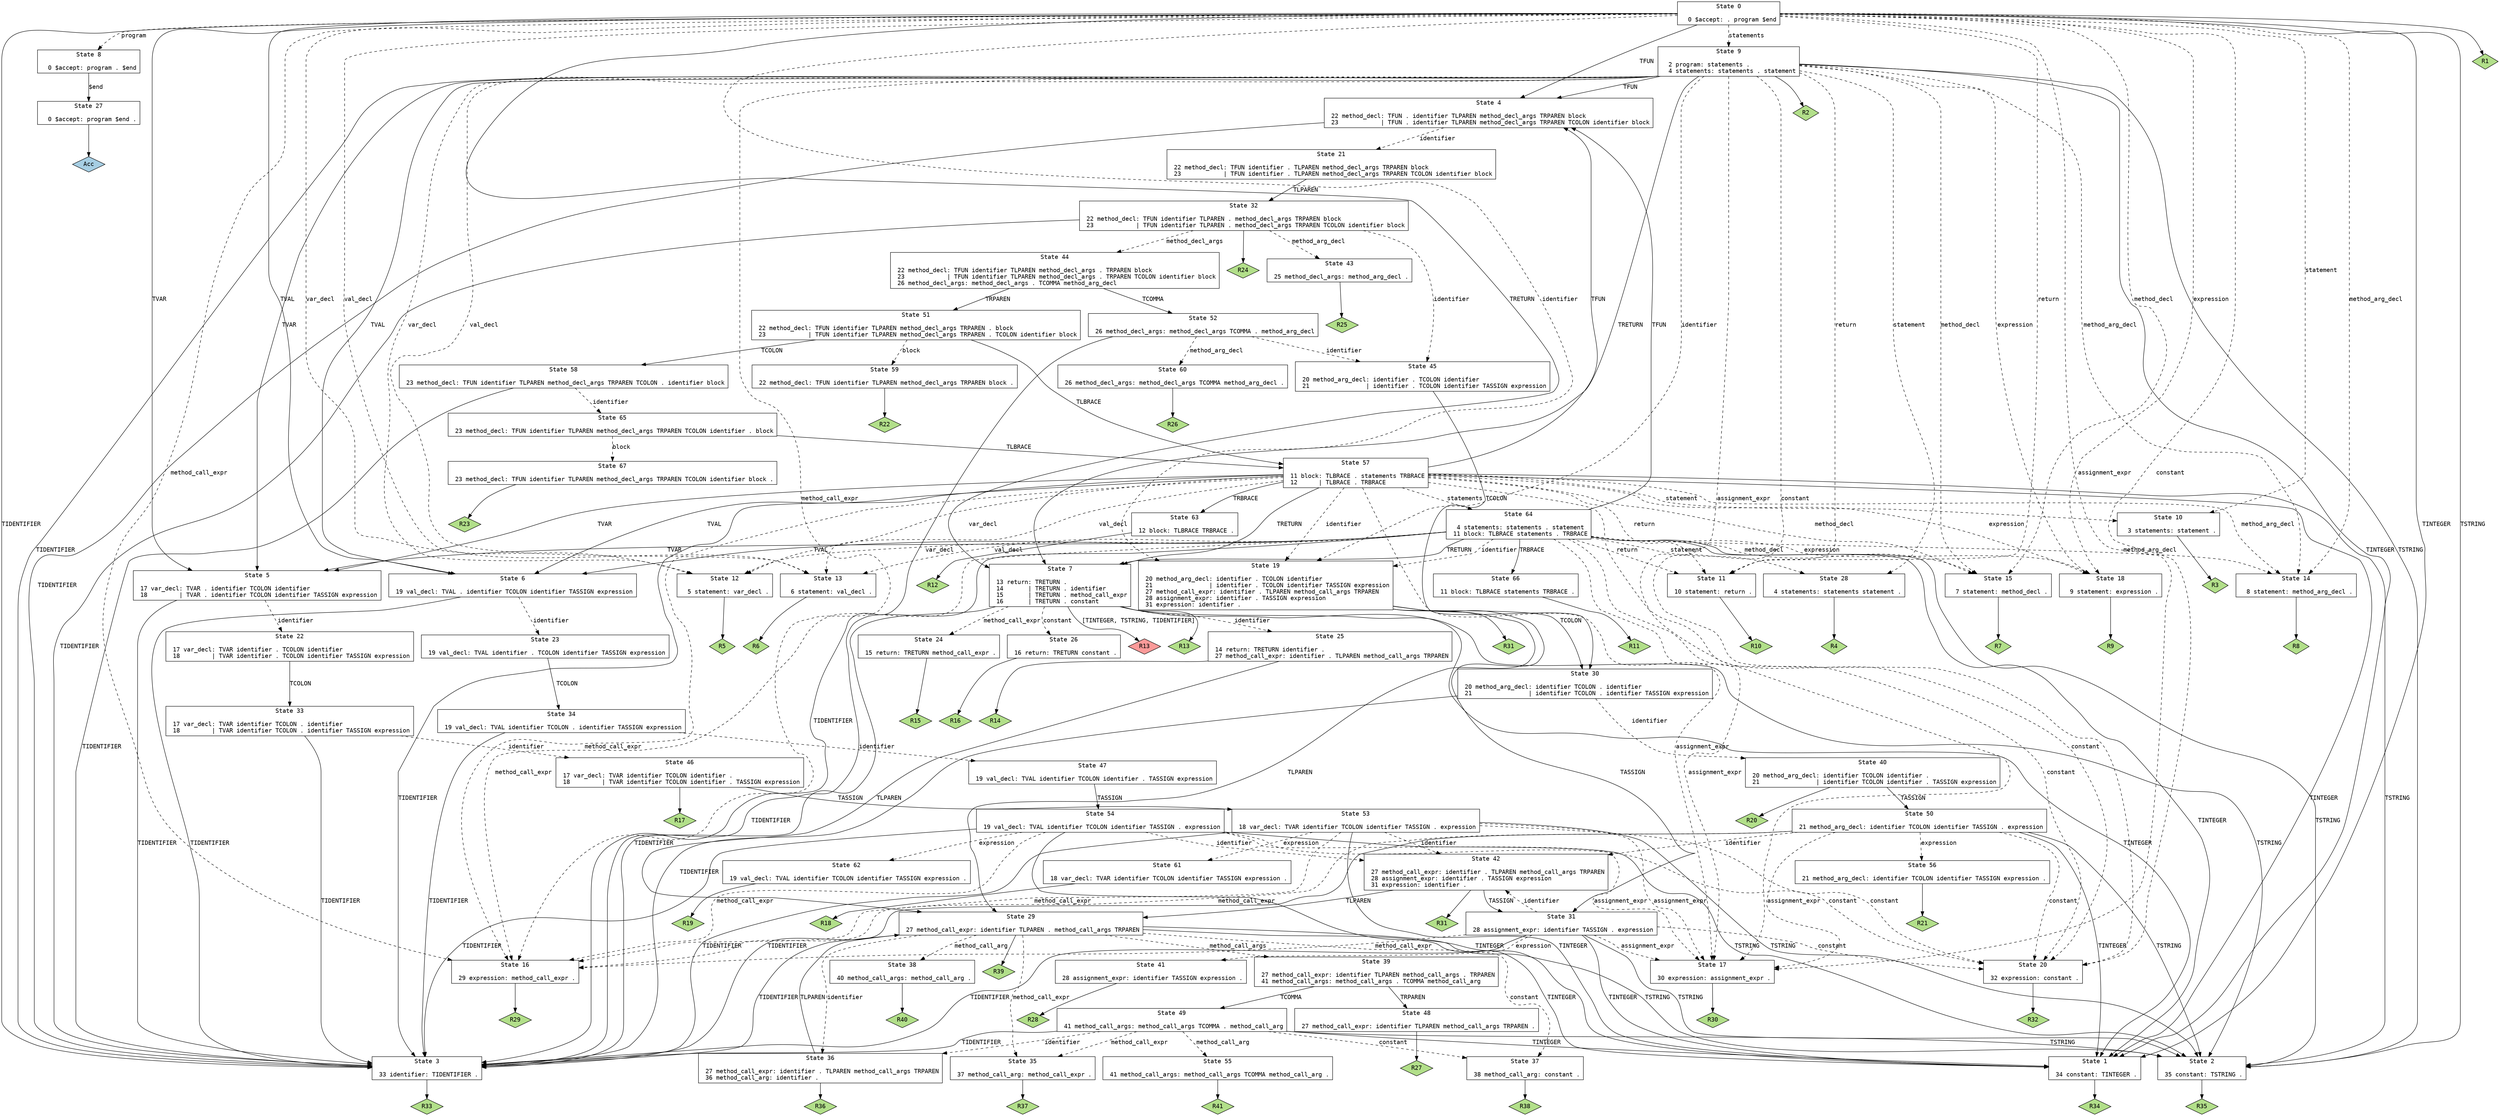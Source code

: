 // Generated by bison.
// Report bugs to <http://sourceforge.net/p/winflexbison/tickets>.
// Home page: <http://sourceforge.net/projects/winflexbison/>.

digraph "Parser.y"
{
  node [fontname = courier, shape = box, colorscheme = paired6]
  edge [fontname = courier]

  0 [label="State 0\n\l  0 $accept: . program $end\l"]
  0 -> 1 [style=solid label="TINTEGER"]
  0 -> 2 [style=solid label="TSTRING"]
  0 -> 3 [style=solid label="TIDENTIFIER"]
  0 -> 4 [style=solid label="TFUN"]
  0 -> 5 [style=solid label="TVAR"]
  0 -> 6 [style=solid label="TVAL"]
  0 -> 7 [style=solid label="TRETURN"]
  0 -> 8 [style=dashed label="program"]
  0 -> 9 [style=dashed label="statements"]
  0 -> 10 [style=dashed label="statement"]
  0 -> 11 [style=dashed label="return"]
  0 -> 12 [style=dashed label="var_decl"]
  0 -> 13 [style=dashed label="val_decl"]
  0 -> 14 [style=dashed label="method_arg_decl"]
  0 -> 15 [style=dashed label="method_decl"]
  0 -> 16 [style=dashed label="method_call_expr"]
  0 -> 17 [style=dashed label="assignment_expr"]
  0 -> 18 [style=dashed label="expression"]
  0 -> 19 [style=dashed label="identifier"]
  0 -> 20 [style=dashed label="constant"]
  0 -> "0R1" [style=solid]
 "0R1" [label="R1", fillcolor=3, shape=diamond, style=filled]
  1 [label="State 1\n\l 34 constant: TINTEGER .\l"]
  1 -> "1R34" [style=solid]
 "1R34" [label="R34", fillcolor=3, shape=diamond, style=filled]
  2 [label="State 2\n\l 35 constant: TSTRING .\l"]
  2 -> "2R35" [style=solid]
 "2R35" [label="R35", fillcolor=3, shape=diamond, style=filled]
  3 [label="State 3\n\l 33 identifier: TIDENTIFIER .\l"]
  3 -> "3R33" [style=solid]
 "3R33" [label="R33", fillcolor=3, shape=diamond, style=filled]
  4 [label="State 4\n\l 22 method_decl: TFUN . identifier TLPAREN method_decl_args TRPAREN block\l 23            | TFUN . identifier TLPAREN method_decl_args TRPAREN TCOLON identifier block\l"]
  4 -> 3 [style=solid label="TIDENTIFIER"]
  4 -> 21 [style=dashed label="identifier"]
  5 [label="State 5\n\l 17 var_decl: TVAR . identifier TCOLON identifier\l 18         | TVAR . identifier TCOLON identifier TASSIGN expression\l"]
  5 -> 3 [style=solid label="TIDENTIFIER"]
  5 -> 22 [style=dashed label="identifier"]
  6 [label="State 6\n\l 19 val_decl: TVAL . identifier TCOLON identifier TASSIGN expression\l"]
  6 -> 3 [style=solid label="TIDENTIFIER"]
  6 -> 23 [style=dashed label="identifier"]
  7 [label="State 7\n\l 13 return: TRETURN .\l 14       | TRETURN . identifier\l 15       | TRETURN . method_call_expr\l 16       | TRETURN . constant\l"]
  7 -> 1 [style=solid label="TINTEGER"]
  7 -> 2 [style=solid label="TSTRING"]
  7 -> 3 [style=solid label="TIDENTIFIER"]
  7 -> 24 [style=dashed label="method_call_expr"]
  7 -> 25 [style=dashed label="identifier"]
  7 -> 26 [style=dashed label="constant"]
  7 -> "7R13d" [label="[TINTEGER, TSTRING, TIDENTIFIER]", style=solid]
 "7R13d" [label="R13", fillcolor=5, shape=diamond, style=filled]
  7 -> "7R13" [style=solid]
 "7R13" [label="R13", fillcolor=3, shape=diamond, style=filled]
  8 [label="State 8\n\l  0 $accept: program . $end\l"]
  8 -> 27 [style=solid label="$end"]
  9 [label="State 9\n\l  2 program: statements .\l  4 statements: statements . statement\l"]
  9 -> 1 [style=solid label="TINTEGER"]
  9 -> 2 [style=solid label="TSTRING"]
  9 -> 3 [style=solid label="TIDENTIFIER"]
  9 -> 4 [style=solid label="TFUN"]
  9 -> 5 [style=solid label="TVAR"]
  9 -> 6 [style=solid label="TVAL"]
  9 -> 7 [style=solid label="TRETURN"]
  9 -> 28 [style=dashed label="statement"]
  9 -> 11 [style=dashed label="return"]
  9 -> 12 [style=dashed label="var_decl"]
  9 -> 13 [style=dashed label="val_decl"]
  9 -> 14 [style=dashed label="method_arg_decl"]
  9 -> 15 [style=dashed label="method_decl"]
  9 -> 16 [style=dashed label="method_call_expr"]
  9 -> 17 [style=dashed label="assignment_expr"]
  9 -> 18 [style=dashed label="expression"]
  9 -> 19 [style=dashed label="identifier"]
  9 -> 20 [style=dashed label="constant"]
  9 -> "9R2" [style=solid]
 "9R2" [label="R2", fillcolor=3, shape=diamond, style=filled]
  10 [label="State 10\n\l  3 statements: statement .\l"]
  10 -> "10R3" [style=solid]
 "10R3" [label="R3", fillcolor=3, shape=diamond, style=filled]
  11 [label="State 11\n\l 10 statement: return .\l"]
  11 -> "11R10" [style=solid]
 "11R10" [label="R10", fillcolor=3, shape=diamond, style=filled]
  12 [label="State 12\n\l  5 statement: var_decl .\l"]
  12 -> "12R5" [style=solid]
 "12R5" [label="R5", fillcolor=3, shape=diamond, style=filled]
  13 [label="State 13\n\l  6 statement: val_decl .\l"]
  13 -> "13R6" [style=solid]
 "13R6" [label="R6", fillcolor=3, shape=diamond, style=filled]
  14 [label="State 14\n\l  8 statement: method_arg_decl .\l"]
  14 -> "14R8" [style=solid]
 "14R8" [label="R8", fillcolor=3, shape=diamond, style=filled]
  15 [label="State 15\n\l  7 statement: method_decl .\l"]
  15 -> "15R7" [style=solid]
 "15R7" [label="R7", fillcolor=3, shape=diamond, style=filled]
  16 [label="State 16\n\l 29 expression: method_call_expr .\l"]
  16 -> "16R29" [style=solid]
 "16R29" [label="R29", fillcolor=3, shape=diamond, style=filled]
  17 [label="State 17\n\l 30 expression: assignment_expr .\l"]
  17 -> "17R30" [style=solid]
 "17R30" [label="R30", fillcolor=3, shape=diamond, style=filled]
  18 [label="State 18\n\l  9 statement: expression .\l"]
  18 -> "18R9" [style=solid]
 "18R9" [label="R9", fillcolor=3, shape=diamond, style=filled]
  19 [label="State 19\n\l 20 method_arg_decl: identifier . TCOLON identifier\l 21                | identifier . TCOLON identifier TASSIGN expression\l 27 method_call_expr: identifier . TLPAREN method_call_args TRPAREN\l 28 assignment_expr: identifier . TASSIGN expression\l 31 expression: identifier .\l"]
  19 -> 29 [style=solid label="TLPAREN"]
  19 -> 30 [style=solid label="TCOLON"]
  19 -> 31 [style=solid label="TASSIGN"]
  19 -> "19R31" [style=solid]
 "19R31" [label="R31", fillcolor=3, shape=diamond, style=filled]
  20 [label="State 20\n\l 32 expression: constant .\l"]
  20 -> "20R32" [style=solid]
 "20R32" [label="R32", fillcolor=3, shape=diamond, style=filled]
  21 [label="State 21\n\l 22 method_decl: TFUN identifier . TLPAREN method_decl_args TRPAREN block\l 23            | TFUN identifier . TLPAREN method_decl_args TRPAREN TCOLON identifier block\l"]
  21 -> 32 [style=solid label="TLPAREN"]
  22 [label="State 22\n\l 17 var_decl: TVAR identifier . TCOLON identifier\l 18         | TVAR identifier . TCOLON identifier TASSIGN expression\l"]
  22 -> 33 [style=solid label="TCOLON"]
  23 [label="State 23\n\l 19 val_decl: TVAL identifier . TCOLON identifier TASSIGN expression\l"]
  23 -> 34 [style=solid label="TCOLON"]
  24 [label="State 24\n\l 15 return: TRETURN method_call_expr .\l"]
  24 -> "24R15" [style=solid]
 "24R15" [label="R15", fillcolor=3, shape=diamond, style=filled]
  25 [label="State 25\n\l 14 return: TRETURN identifier .\l 27 method_call_expr: identifier . TLPAREN method_call_args TRPAREN\l"]
  25 -> 29 [style=solid label="TLPAREN"]
  25 -> "25R14" [style=solid]
 "25R14" [label="R14", fillcolor=3, shape=diamond, style=filled]
  26 [label="State 26\n\l 16 return: TRETURN constant .\l"]
  26 -> "26R16" [style=solid]
 "26R16" [label="R16", fillcolor=3, shape=diamond, style=filled]
  27 [label="State 27\n\l  0 $accept: program $end .\l"]
  27 -> "27R0" [style=solid]
 "27R0" [label="Acc", fillcolor=1, shape=diamond, style=filled]
  28 [label="State 28\n\l  4 statements: statements statement .\l"]
  28 -> "28R4" [style=solid]
 "28R4" [label="R4", fillcolor=3, shape=diamond, style=filled]
  29 [label="State 29\n\l 27 method_call_expr: identifier TLPAREN . method_call_args TRPAREN\l"]
  29 -> 1 [style=solid label="TINTEGER"]
  29 -> 2 [style=solid label="TSTRING"]
  29 -> 3 [style=solid label="TIDENTIFIER"]
  29 -> 35 [style=dashed label="method_call_expr"]
  29 -> 36 [style=dashed label="identifier"]
  29 -> 37 [style=dashed label="constant"]
  29 -> 38 [style=dashed label="method_call_arg"]
  29 -> 39 [style=dashed label="method_call_args"]
  29 -> "29R39" [style=solid]
 "29R39" [label="R39", fillcolor=3, shape=diamond, style=filled]
  30 [label="State 30\n\l 20 method_arg_decl: identifier TCOLON . identifier\l 21                | identifier TCOLON . identifier TASSIGN expression\l"]
  30 -> 3 [style=solid label="TIDENTIFIER"]
  30 -> 40 [style=dashed label="identifier"]
  31 [label="State 31\n\l 28 assignment_expr: identifier TASSIGN . expression\l"]
  31 -> 1 [style=solid label="TINTEGER"]
  31 -> 2 [style=solid label="TSTRING"]
  31 -> 3 [style=solid label="TIDENTIFIER"]
  31 -> 16 [style=dashed label="method_call_expr"]
  31 -> 17 [style=dashed label="assignment_expr"]
  31 -> 41 [style=dashed label="expression"]
  31 -> 42 [style=dashed label="identifier"]
  31 -> 20 [style=dashed label="constant"]
  32 [label="State 32\n\l 22 method_decl: TFUN identifier TLPAREN . method_decl_args TRPAREN block\l 23            | TFUN identifier TLPAREN . method_decl_args TRPAREN TCOLON identifier block\l"]
  32 -> 3 [style=solid label="TIDENTIFIER"]
  32 -> 43 [style=dashed label="method_arg_decl"]
  32 -> 44 [style=dashed label="method_decl_args"]
  32 -> 45 [style=dashed label="identifier"]
  32 -> "32R24" [style=solid]
 "32R24" [label="R24", fillcolor=3, shape=diamond, style=filled]
  33 [label="State 33\n\l 17 var_decl: TVAR identifier TCOLON . identifier\l 18         | TVAR identifier TCOLON . identifier TASSIGN expression\l"]
  33 -> 3 [style=solid label="TIDENTIFIER"]
  33 -> 46 [style=dashed label="identifier"]
  34 [label="State 34\n\l 19 val_decl: TVAL identifier TCOLON . identifier TASSIGN expression\l"]
  34 -> 3 [style=solid label="TIDENTIFIER"]
  34 -> 47 [style=dashed label="identifier"]
  35 [label="State 35\n\l 37 method_call_arg: method_call_expr .\l"]
  35 -> "35R37" [style=solid]
 "35R37" [label="R37", fillcolor=3, shape=diamond, style=filled]
  36 [label="State 36\n\l 27 method_call_expr: identifier . TLPAREN method_call_args TRPAREN\l 36 method_call_arg: identifier .\l"]
  36 -> 29 [style=solid label="TLPAREN"]
  36 -> "36R36" [style=solid]
 "36R36" [label="R36", fillcolor=3, shape=diamond, style=filled]
  37 [label="State 37\n\l 38 method_call_arg: constant .\l"]
  37 -> "37R38" [style=solid]
 "37R38" [label="R38", fillcolor=3, shape=diamond, style=filled]
  38 [label="State 38\n\l 40 method_call_args: method_call_arg .\l"]
  38 -> "38R40" [style=solid]
 "38R40" [label="R40", fillcolor=3, shape=diamond, style=filled]
  39 [label="State 39\n\l 27 method_call_expr: identifier TLPAREN method_call_args . TRPAREN\l 41 method_call_args: method_call_args . TCOMMA method_call_arg\l"]
  39 -> 48 [style=solid label="TRPAREN"]
  39 -> 49 [style=solid label="TCOMMA"]
  40 [label="State 40\n\l 20 method_arg_decl: identifier TCOLON identifier .\l 21                | identifier TCOLON identifier . TASSIGN expression\l"]
  40 -> 50 [style=solid label="TASSIGN"]
  40 -> "40R20" [style=solid]
 "40R20" [label="R20", fillcolor=3, shape=diamond, style=filled]
  41 [label="State 41\n\l 28 assignment_expr: identifier TASSIGN expression .\l"]
  41 -> "41R28" [style=solid]
 "41R28" [label="R28", fillcolor=3, shape=diamond, style=filled]
  42 [label="State 42\n\l 27 method_call_expr: identifier . TLPAREN method_call_args TRPAREN\l 28 assignment_expr: identifier . TASSIGN expression\l 31 expression: identifier .\l"]
  42 -> 29 [style=solid label="TLPAREN"]
  42 -> 31 [style=solid label="TASSIGN"]
  42 -> "42R31" [style=solid]
 "42R31" [label="R31", fillcolor=3, shape=diamond, style=filled]
  43 [label="State 43\n\l 25 method_decl_args: method_arg_decl .\l"]
  43 -> "43R25" [style=solid]
 "43R25" [label="R25", fillcolor=3, shape=diamond, style=filled]
  44 [label="State 44\n\l 22 method_decl: TFUN identifier TLPAREN method_decl_args . TRPAREN block\l 23            | TFUN identifier TLPAREN method_decl_args . TRPAREN TCOLON identifier block\l 26 method_decl_args: method_decl_args . TCOMMA method_arg_decl\l"]
  44 -> 51 [style=solid label="TRPAREN"]
  44 -> 52 [style=solid label="TCOMMA"]
  45 [label="State 45\n\l 20 method_arg_decl: identifier . TCOLON identifier\l 21                | identifier . TCOLON identifier TASSIGN expression\l"]
  45 -> 30 [style=solid label="TCOLON"]
  46 [label="State 46\n\l 17 var_decl: TVAR identifier TCOLON identifier .\l 18         | TVAR identifier TCOLON identifier . TASSIGN expression\l"]
  46 -> 53 [style=solid label="TASSIGN"]
  46 -> "46R17" [style=solid]
 "46R17" [label="R17", fillcolor=3, shape=diamond, style=filled]
  47 [label="State 47\n\l 19 val_decl: TVAL identifier TCOLON identifier . TASSIGN expression\l"]
  47 -> 54 [style=solid label="TASSIGN"]
  48 [label="State 48\n\l 27 method_call_expr: identifier TLPAREN method_call_args TRPAREN .\l"]
  48 -> "48R27" [style=solid]
 "48R27" [label="R27", fillcolor=3, shape=diamond, style=filled]
  49 [label="State 49\n\l 41 method_call_args: method_call_args TCOMMA . method_call_arg\l"]
  49 -> 1 [style=solid label="TINTEGER"]
  49 -> 2 [style=solid label="TSTRING"]
  49 -> 3 [style=solid label="TIDENTIFIER"]
  49 -> 35 [style=dashed label="method_call_expr"]
  49 -> 36 [style=dashed label="identifier"]
  49 -> 37 [style=dashed label="constant"]
  49 -> 55 [style=dashed label="method_call_arg"]
  50 [label="State 50\n\l 21 method_arg_decl: identifier TCOLON identifier TASSIGN . expression\l"]
  50 -> 1 [style=solid label="TINTEGER"]
  50 -> 2 [style=solid label="TSTRING"]
  50 -> 3 [style=solid label="TIDENTIFIER"]
  50 -> 16 [style=dashed label="method_call_expr"]
  50 -> 17 [style=dashed label="assignment_expr"]
  50 -> 56 [style=dashed label="expression"]
  50 -> 42 [style=dashed label="identifier"]
  50 -> 20 [style=dashed label="constant"]
  51 [label="State 51\n\l 22 method_decl: TFUN identifier TLPAREN method_decl_args TRPAREN . block\l 23            | TFUN identifier TLPAREN method_decl_args TRPAREN . TCOLON identifier block\l"]
  51 -> 57 [style=solid label="TLBRACE"]
  51 -> 58 [style=solid label="TCOLON"]
  51 -> 59 [style=dashed label="block"]
  52 [label="State 52\n\l 26 method_decl_args: method_decl_args TCOMMA . method_arg_decl\l"]
  52 -> 3 [style=solid label="TIDENTIFIER"]
  52 -> 60 [style=dashed label="method_arg_decl"]
  52 -> 45 [style=dashed label="identifier"]
  53 [label="State 53\n\l 18 var_decl: TVAR identifier TCOLON identifier TASSIGN . expression\l"]
  53 -> 1 [style=solid label="TINTEGER"]
  53 -> 2 [style=solid label="TSTRING"]
  53 -> 3 [style=solid label="TIDENTIFIER"]
  53 -> 16 [style=dashed label="method_call_expr"]
  53 -> 17 [style=dashed label="assignment_expr"]
  53 -> 61 [style=dashed label="expression"]
  53 -> 42 [style=dashed label="identifier"]
  53 -> 20 [style=dashed label="constant"]
  54 [label="State 54\n\l 19 val_decl: TVAL identifier TCOLON identifier TASSIGN . expression\l"]
  54 -> 1 [style=solid label="TINTEGER"]
  54 -> 2 [style=solid label="TSTRING"]
  54 -> 3 [style=solid label="TIDENTIFIER"]
  54 -> 16 [style=dashed label="method_call_expr"]
  54 -> 17 [style=dashed label="assignment_expr"]
  54 -> 62 [style=dashed label="expression"]
  54 -> 42 [style=dashed label="identifier"]
  54 -> 20 [style=dashed label="constant"]
  55 [label="State 55\n\l 41 method_call_args: method_call_args TCOMMA method_call_arg .\l"]
  55 -> "55R41" [style=solid]
 "55R41" [label="R41", fillcolor=3, shape=diamond, style=filled]
  56 [label="State 56\n\l 21 method_arg_decl: identifier TCOLON identifier TASSIGN expression .\l"]
  56 -> "56R21" [style=solid]
 "56R21" [label="R21", fillcolor=3, shape=diamond, style=filled]
  57 [label="State 57\n\l 11 block: TLBRACE . statements TRBRACE\l 12      | TLBRACE . TRBRACE\l"]
  57 -> 1 [style=solid label="TINTEGER"]
  57 -> 2 [style=solid label="TSTRING"]
  57 -> 3 [style=solid label="TIDENTIFIER"]
  57 -> 4 [style=solid label="TFUN"]
  57 -> 5 [style=solid label="TVAR"]
  57 -> 6 [style=solid label="TVAL"]
  57 -> 7 [style=solid label="TRETURN"]
  57 -> 63 [style=solid label="TRBRACE"]
  57 -> 64 [style=dashed label="statements"]
  57 -> 10 [style=dashed label="statement"]
  57 -> 11 [style=dashed label="return"]
  57 -> 12 [style=dashed label="var_decl"]
  57 -> 13 [style=dashed label="val_decl"]
  57 -> 14 [style=dashed label="method_arg_decl"]
  57 -> 15 [style=dashed label="method_decl"]
  57 -> 16 [style=dashed label="method_call_expr"]
  57 -> 17 [style=dashed label="assignment_expr"]
  57 -> 18 [style=dashed label="expression"]
  57 -> 19 [style=dashed label="identifier"]
  57 -> 20 [style=dashed label="constant"]
  58 [label="State 58\n\l 23 method_decl: TFUN identifier TLPAREN method_decl_args TRPAREN TCOLON . identifier block\l"]
  58 -> 3 [style=solid label="TIDENTIFIER"]
  58 -> 65 [style=dashed label="identifier"]
  59 [label="State 59\n\l 22 method_decl: TFUN identifier TLPAREN method_decl_args TRPAREN block .\l"]
  59 -> "59R22" [style=solid]
 "59R22" [label="R22", fillcolor=3, shape=diamond, style=filled]
  60 [label="State 60\n\l 26 method_decl_args: method_decl_args TCOMMA method_arg_decl .\l"]
  60 -> "60R26" [style=solid]
 "60R26" [label="R26", fillcolor=3, shape=diamond, style=filled]
  61 [label="State 61\n\l 18 var_decl: TVAR identifier TCOLON identifier TASSIGN expression .\l"]
  61 -> "61R18" [style=solid]
 "61R18" [label="R18", fillcolor=3, shape=diamond, style=filled]
  62 [label="State 62\n\l 19 val_decl: TVAL identifier TCOLON identifier TASSIGN expression .\l"]
  62 -> "62R19" [style=solid]
 "62R19" [label="R19", fillcolor=3, shape=diamond, style=filled]
  63 [label="State 63\n\l 12 block: TLBRACE TRBRACE .\l"]
  63 -> "63R12" [style=solid]
 "63R12" [label="R12", fillcolor=3, shape=diamond, style=filled]
  64 [label="State 64\n\l  4 statements: statements . statement\l 11 block: TLBRACE statements . TRBRACE\l"]
  64 -> 1 [style=solid label="TINTEGER"]
  64 -> 2 [style=solid label="TSTRING"]
  64 -> 3 [style=solid label="TIDENTIFIER"]
  64 -> 4 [style=solid label="TFUN"]
  64 -> 5 [style=solid label="TVAR"]
  64 -> 6 [style=solid label="TVAL"]
  64 -> 7 [style=solid label="TRETURN"]
  64 -> 66 [style=solid label="TRBRACE"]
  64 -> 28 [style=dashed label="statement"]
  64 -> 11 [style=dashed label="return"]
  64 -> 12 [style=dashed label="var_decl"]
  64 -> 13 [style=dashed label="val_decl"]
  64 -> 14 [style=dashed label="method_arg_decl"]
  64 -> 15 [style=dashed label="method_decl"]
  64 -> 16 [style=dashed label="method_call_expr"]
  64 -> 17 [style=dashed label="assignment_expr"]
  64 -> 18 [style=dashed label="expression"]
  64 -> 19 [style=dashed label="identifier"]
  64 -> 20 [style=dashed label="constant"]
  65 [label="State 65\n\l 23 method_decl: TFUN identifier TLPAREN method_decl_args TRPAREN TCOLON identifier . block\l"]
  65 -> 57 [style=solid label="TLBRACE"]
  65 -> 67 [style=dashed label="block"]
  66 [label="State 66\n\l 11 block: TLBRACE statements TRBRACE .\l"]
  66 -> "66R11" [style=solid]
 "66R11" [label="R11", fillcolor=3, shape=diamond, style=filled]
  67 [label="State 67\n\l 23 method_decl: TFUN identifier TLPAREN method_decl_args TRPAREN TCOLON identifier block .\l"]
  67 -> "67R23" [style=solid]
 "67R23" [label="R23", fillcolor=3, shape=diamond, style=filled]
}
